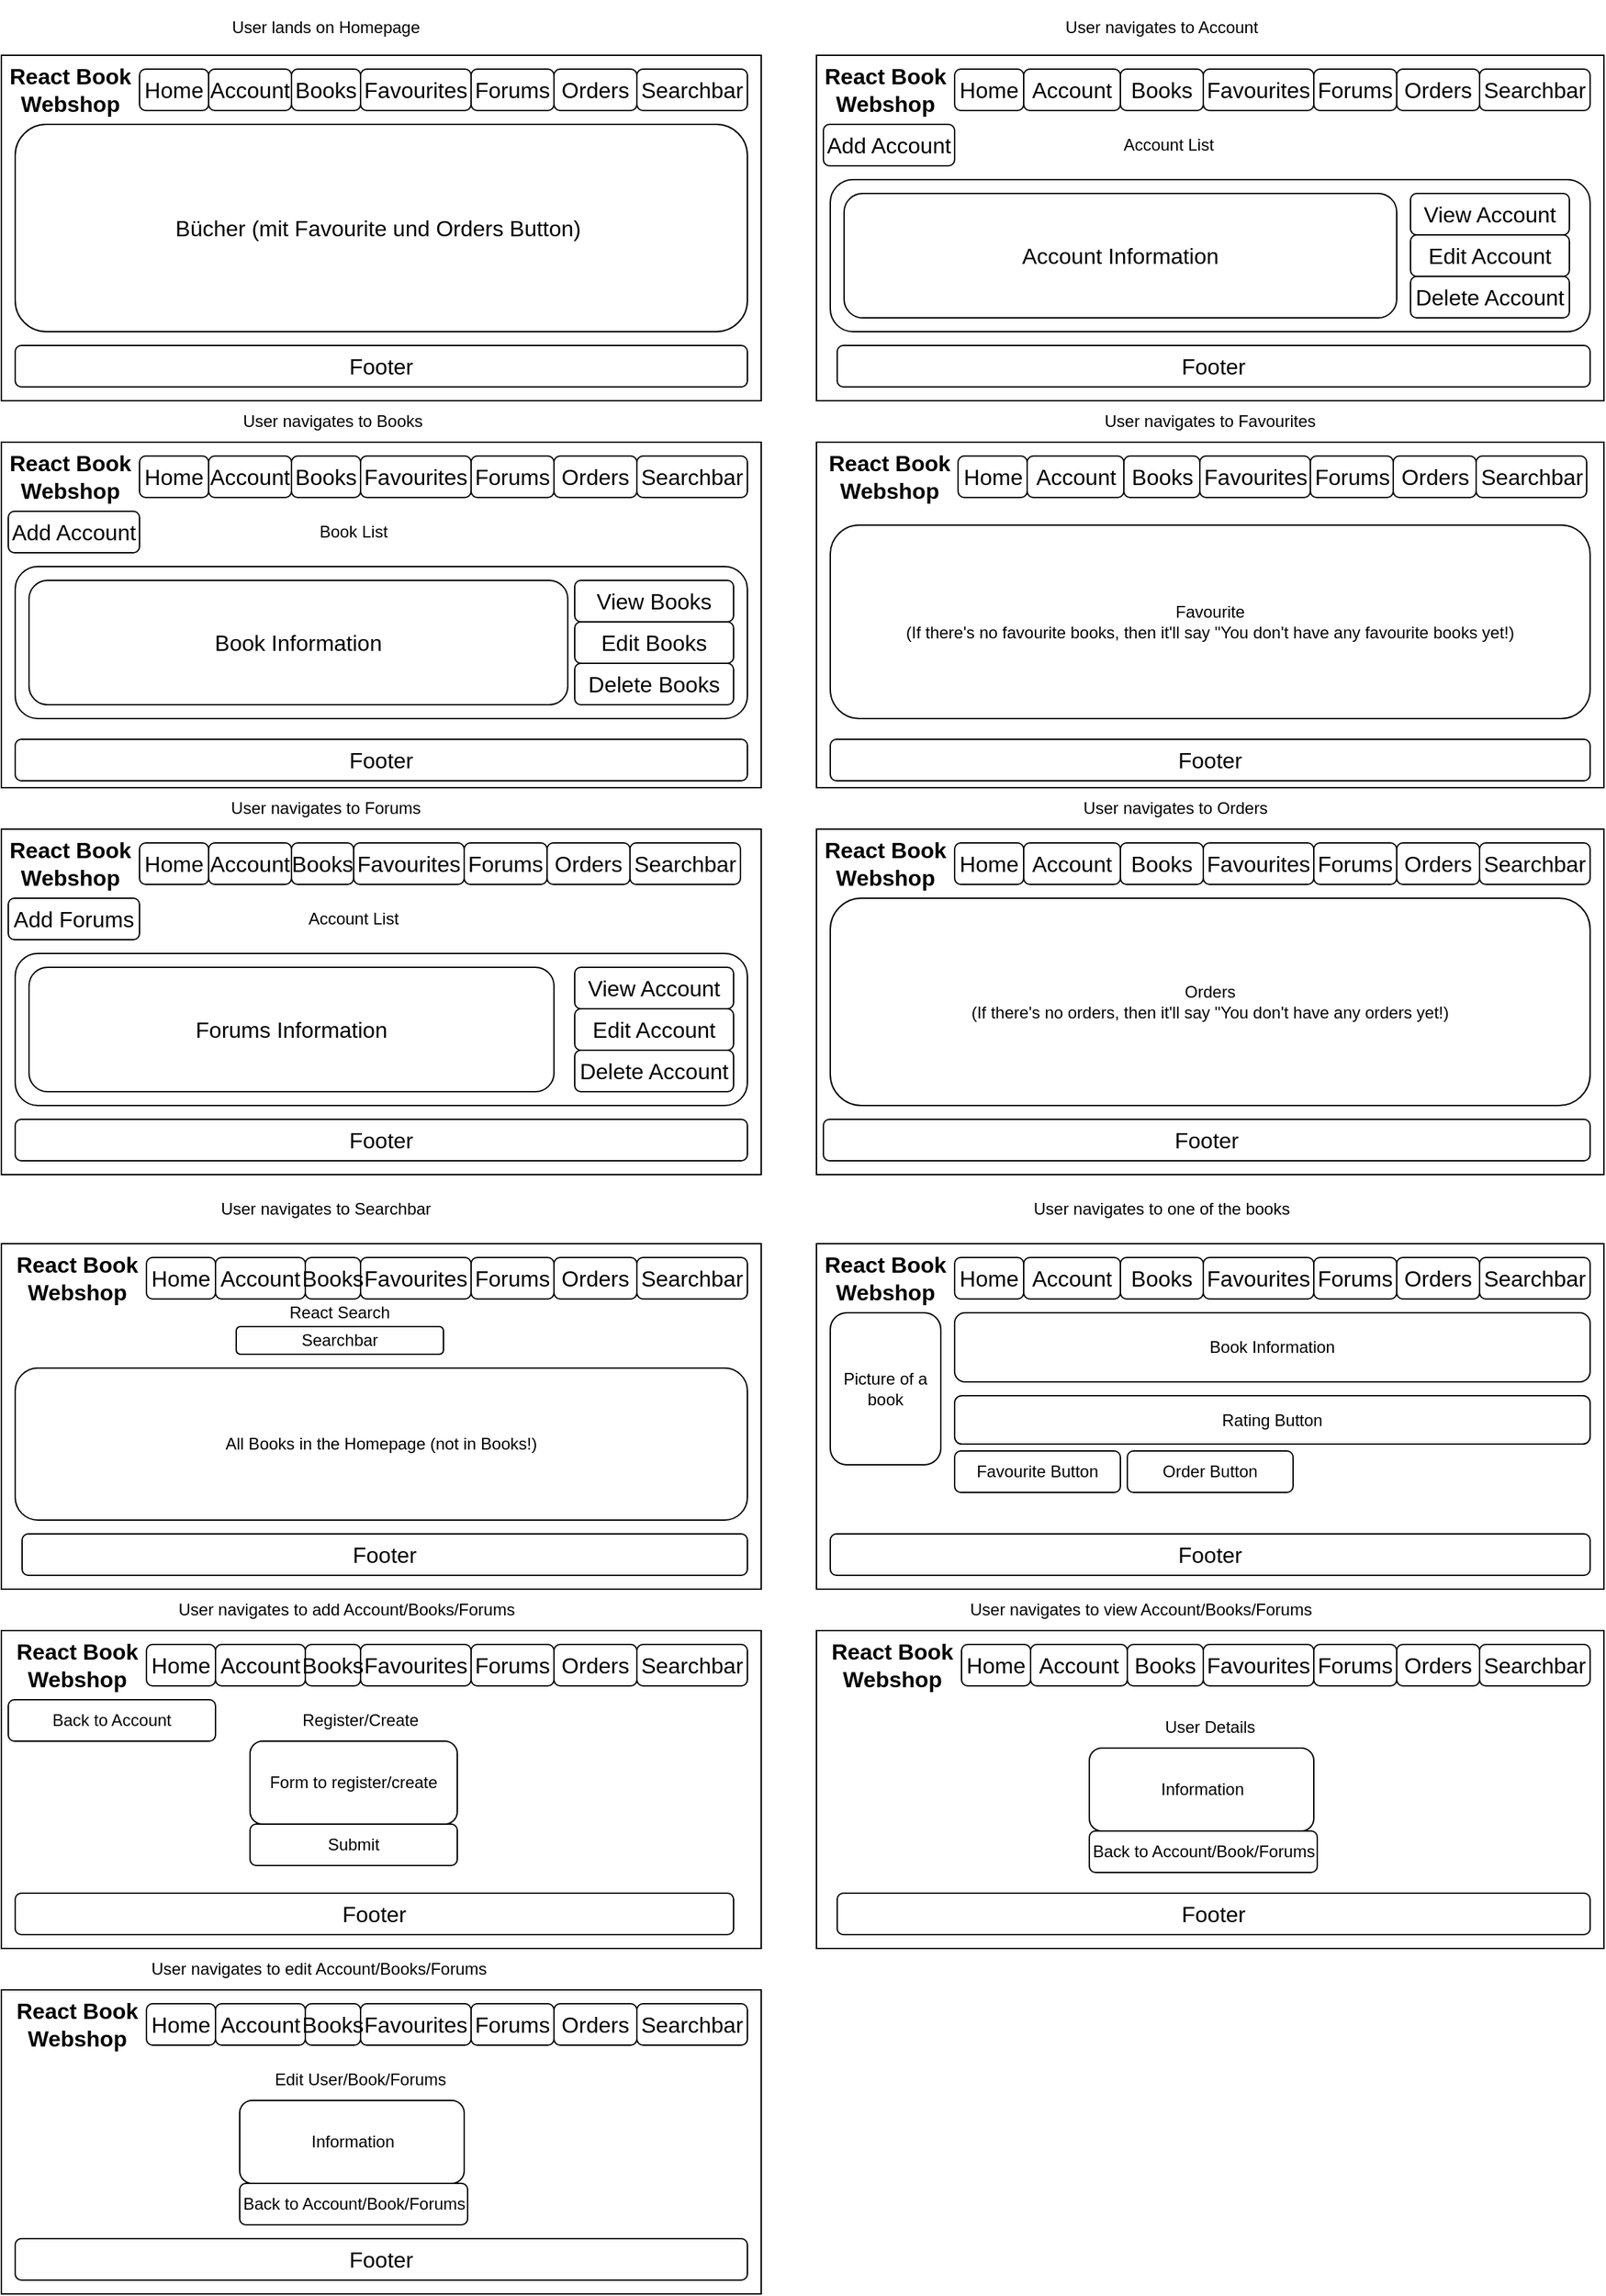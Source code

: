 <mxfile version="20.3.0" type="device"><diagram id="lNHhpuSlAF34muwr7A1F" name="Page-1"><mxGraphModel dx="1221" dy="764" grid="1" gridSize="10" guides="1" tooltips="1" connect="1" arrows="1" fold="1" page="1" pageScale="1" pageWidth="850" pageHeight="1100" math="0" shadow="0"><root><mxCell id="0"/><mxCell id="1" parent="0"/><mxCell id="LCGVCWos7qvtG7tU--il-2" value="" style="rounded=0;whiteSpace=wrap;html=1;" parent="1" vertex="1"><mxGeometry y="40" width="550" height="250" as="geometry"/></mxCell><mxCell id="LCGVCWos7qvtG7tU--il-3" value="&lt;b&gt;&lt;font style=&quot;font-size: 16px;&quot;&gt;React Book Webshop&lt;/font&gt;&lt;/b&gt;" style="text;html=1;strokeColor=none;fillColor=none;align=center;verticalAlign=middle;whiteSpace=wrap;rounded=0;" parent="1" vertex="1"><mxGeometry y="40" width="100" height="50" as="geometry"/></mxCell><mxCell id="LCGVCWos7qvtG7tU--il-8" value="Bücher (mit Favourite und Orders Button)&amp;nbsp;" style="rounded=1;whiteSpace=wrap;html=1;fontSize=16;" parent="1" vertex="1"><mxGeometry x="10" y="90" width="530" height="150" as="geometry"/></mxCell><mxCell id="LCGVCWos7qvtG7tU--il-15" value="User lands on Homepage" style="text;html=1;strokeColor=none;fillColor=none;align=center;verticalAlign=middle;whiteSpace=wrap;rounded=0;fontSize=12;" parent="1" vertex="1"><mxGeometry x="95" width="280" height="40" as="geometry"/></mxCell><mxCell id="LCGVCWos7qvtG7tU--il-16" value="User navigates to Account" style="text;html=1;strokeColor=none;fillColor=none;align=center;verticalAlign=middle;whiteSpace=wrap;rounded=0;fontSize=12;" parent="1" vertex="1"><mxGeometry x="700" y="5" width="280" height="30" as="geometry"/></mxCell><mxCell id="LCGVCWos7qvtG7tU--il-27" value="User navigates to Books" style="text;html=1;strokeColor=none;fillColor=none;align=center;verticalAlign=middle;whiteSpace=wrap;rounded=0;fontSize=12;" parent="1" vertex="1"><mxGeometry x="100" y="290" width="280" height="30" as="geometry"/></mxCell><mxCell id="LCGVCWos7qvtG7tU--il-35" value="User navigates to Forums" style="text;html=1;strokeColor=none;fillColor=none;align=center;verticalAlign=middle;whiteSpace=wrap;rounded=0;fontSize=12;" parent="1" vertex="1"><mxGeometry x="95" y="570" width="280" height="30" as="geometry"/></mxCell><mxCell id="LCGVCWos7qvtG7tU--il-38" value="User navigates to Favourites" style="text;html=1;strokeColor=none;fillColor=none;align=center;verticalAlign=middle;whiteSpace=wrap;rounded=0;fontSize=12;" parent="1" vertex="1"><mxGeometry x="735" y="290" width="280" height="30" as="geometry"/></mxCell><mxCell id="LCGVCWos7qvtG7tU--il-39" value="" style="rounded=0;whiteSpace=wrap;html=1;" parent="1" vertex="1"><mxGeometry x="590" y="320" width="570" height="250" as="geometry"/></mxCell><mxCell id="LCGVCWos7qvtG7tU--il-43" value="Favourite&lt;br&gt;(If there's no favourite books, then it'll say &quot;You don't have any favourite books yet!)" style="rounded=1;whiteSpace=wrap;html=1;fontSize=12;" parent="1" vertex="1"><mxGeometry x="600" y="380" width="550" height="140" as="geometry"/></mxCell><mxCell id="PqnTLAwApJCdfaEEUdwc-1" value="Home" style="rounded=1;whiteSpace=wrap;html=1;fontSize=16;" parent="1" vertex="1"><mxGeometry x="100" y="50" width="50" height="30" as="geometry"/></mxCell><mxCell id="PqnTLAwApJCdfaEEUdwc-2" value="Account" style="rounded=1;whiteSpace=wrap;html=1;fontSize=16;" parent="1" vertex="1"><mxGeometry x="150" y="50" width="60" height="30" as="geometry"/></mxCell><mxCell id="PqnTLAwApJCdfaEEUdwc-3" value="Favourites" style="rounded=1;whiteSpace=wrap;html=1;fontSize=16;" parent="1" vertex="1"><mxGeometry x="260" y="50" width="80" height="30" as="geometry"/></mxCell><mxCell id="PqnTLAwApJCdfaEEUdwc-5" value="Forums" style="rounded=1;whiteSpace=wrap;html=1;fontSize=16;" parent="1" vertex="1"><mxGeometry x="340" y="50" width="60" height="30" as="geometry"/></mxCell><mxCell id="PqnTLAwApJCdfaEEUdwc-6" value="Orders" style="rounded=1;whiteSpace=wrap;html=1;fontSize=16;" parent="1" vertex="1"><mxGeometry x="400" y="50" width="60" height="30" as="geometry"/></mxCell><mxCell id="PqnTLAwApJCdfaEEUdwc-7" value="Searchbar" style="rounded=1;whiteSpace=wrap;html=1;fontSize=16;" parent="1" vertex="1"><mxGeometry x="460" y="50" width="80" height="30" as="geometry"/></mxCell><mxCell id="PqnTLAwApJCdfaEEUdwc-9" value="" style="rounded=0;whiteSpace=wrap;html=1;" parent="1" vertex="1"><mxGeometry x="590" y="40" width="570" height="250" as="geometry"/></mxCell><mxCell id="PqnTLAwApJCdfaEEUdwc-10" value="&lt;b&gt;&lt;font style=&quot;font-size: 16px;&quot;&gt;React Book Webshop&lt;/font&gt;&lt;/b&gt;" style="text;html=1;strokeColor=none;fillColor=none;align=center;verticalAlign=middle;whiteSpace=wrap;rounded=0;" parent="1" vertex="1"><mxGeometry x="590" y="40" width="100" height="50" as="geometry"/></mxCell><mxCell id="PqnTLAwApJCdfaEEUdwc-11" value="Home" style="rounded=1;whiteSpace=wrap;html=1;fontSize=16;" parent="1" vertex="1"><mxGeometry x="690" y="50" width="50" height="30" as="geometry"/></mxCell><mxCell id="PqnTLAwApJCdfaEEUdwc-12" value="Account" style="rounded=1;whiteSpace=wrap;html=1;fontSize=16;" parent="1" vertex="1"><mxGeometry x="740" y="50" width="70" height="30" as="geometry"/></mxCell><mxCell id="PqnTLAwApJCdfaEEUdwc-13" value="Favourites" style="rounded=1;whiteSpace=wrap;html=1;fontSize=16;" parent="1" vertex="1"><mxGeometry x="870" y="50" width="80" height="30" as="geometry"/></mxCell><mxCell id="PqnTLAwApJCdfaEEUdwc-15" value="Forums" style="rounded=1;whiteSpace=wrap;html=1;fontSize=16;" parent="1" vertex="1"><mxGeometry x="950" y="50" width="60" height="30" as="geometry"/></mxCell><mxCell id="PqnTLAwApJCdfaEEUdwc-16" value="Orders" style="rounded=1;whiteSpace=wrap;html=1;fontSize=16;" parent="1" vertex="1"><mxGeometry x="1010" y="50" width="60" height="30" as="geometry"/></mxCell><mxCell id="PqnTLAwApJCdfaEEUdwc-17" value="Searchbar" style="rounded=1;whiteSpace=wrap;html=1;fontSize=16;" parent="1" vertex="1"><mxGeometry x="1070" y="50" width="80" height="30" as="geometry"/></mxCell><mxCell id="PqnTLAwApJCdfaEEUdwc-18" value="Add Account" style="rounded=1;whiteSpace=wrap;html=1;fontSize=16;" parent="1" vertex="1"><mxGeometry x="595" y="90" width="95" height="30" as="geometry"/></mxCell><mxCell id="PqnTLAwApJCdfaEEUdwc-19" value="" style="rounded=1;whiteSpace=wrap;html=1;fontSize=16;" parent="1" vertex="1"><mxGeometry x="600" y="130" width="550" height="110" as="geometry"/></mxCell><mxCell id="PqnTLAwApJCdfaEEUdwc-20" value="Account List" style="text;html=1;strokeColor=none;fillColor=none;align=center;verticalAlign=middle;whiteSpace=wrap;rounded=0;fontSize=12;" parent="1" vertex="1"><mxGeometry x="705" y="90" width="280" height="30" as="geometry"/></mxCell><mxCell id="PqnTLAwApJCdfaEEUdwc-21" value="View Account" style="rounded=1;whiteSpace=wrap;html=1;fontSize=16;" parent="1" vertex="1"><mxGeometry x="1020" y="140" width="115" height="30" as="geometry"/></mxCell><mxCell id="PqnTLAwApJCdfaEEUdwc-22" value="Edit Account" style="rounded=1;whiteSpace=wrap;html=1;fontSize=16;" parent="1" vertex="1"><mxGeometry x="1020" y="170" width="115" height="30" as="geometry"/></mxCell><mxCell id="PqnTLAwApJCdfaEEUdwc-23" value="Delete Account" style="rounded=1;whiteSpace=wrap;html=1;fontSize=16;" parent="1" vertex="1"><mxGeometry x="1020" y="200" width="115" height="30" as="geometry"/></mxCell><mxCell id="PqnTLAwApJCdfaEEUdwc-24" value="Account Information" style="rounded=1;whiteSpace=wrap;html=1;fontSize=16;" parent="1" vertex="1"><mxGeometry x="610" y="140" width="400" height="90" as="geometry"/></mxCell><mxCell id="PqnTLAwApJCdfaEEUdwc-25" value="" style="rounded=0;whiteSpace=wrap;html=1;" parent="1" vertex="1"><mxGeometry y="320" width="550" height="250" as="geometry"/></mxCell><mxCell id="PqnTLAwApJCdfaEEUdwc-26" value="&lt;b&gt;&lt;font style=&quot;font-size: 16px;&quot;&gt;React Book Webshop&lt;/font&gt;&lt;/b&gt;" style="text;html=1;strokeColor=none;fillColor=none;align=center;verticalAlign=middle;whiteSpace=wrap;rounded=0;" parent="1" vertex="1"><mxGeometry y="320" width="100" height="50" as="geometry"/></mxCell><mxCell id="PqnTLAwApJCdfaEEUdwc-27" value="Home" style="rounded=1;whiteSpace=wrap;html=1;fontSize=16;" parent="1" vertex="1"><mxGeometry x="100" y="330" width="50" height="30" as="geometry"/></mxCell><mxCell id="PqnTLAwApJCdfaEEUdwc-28" value="Account" style="rounded=1;whiteSpace=wrap;html=1;fontSize=16;" parent="1" vertex="1"><mxGeometry x="150" y="330" width="60" height="30" as="geometry"/></mxCell><mxCell id="PqnTLAwApJCdfaEEUdwc-29" value="Favourites" style="rounded=1;whiteSpace=wrap;html=1;fontSize=16;" parent="1" vertex="1"><mxGeometry x="260" y="330" width="80" height="30" as="geometry"/></mxCell><mxCell id="PqnTLAwApJCdfaEEUdwc-31" value="Forums" style="rounded=1;whiteSpace=wrap;html=1;fontSize=16;" parent="1" vertex="1"><mxGeometry x="340" y="330" width="60" height="30" as="geometry"/></mxCell><mxCell id="PqnTLAwApJCdfaEEUdwc-32" value="Orders" style="rounded=1;whiteSpace=wrap;html=1;fontSize=16;" parent="1" vertex="1"><mxGeometry x="400" y="330" width="60" height="30" as="geometry"/></mxCell><mxCell id="PqnTLAwApJCdfaEEUdwc-33" value="Searchbar" style="rounded=1;whiteSpace=wrap;html=1;fontSize=16;" parent="1" vertex="1"><mxGeometry x="460" y="330" width="80" height="30" as="geometry"/></mxCell><mxCell id="PqnTLAwApJCdfaEEUdwc-34" value="Add Account" style="rounded=1;whiteSpace=wrap;html=1;fontSize=16;" parent="1" vertex="1"><mxGeometry x="5" y="370" width="95" height="30" as="geometry"/></mxCell><mxCell id="PqnTLAwApJCdfaEEUdwc-35" value="" style="rounded=1;whiteSpace=wrap;html=1;fontSize=16;" parent="1" vertex="1"><mxGeometry x="10" y="410" width="530" height="110" as="geometry"/></mxCell><mxCell id="PqnTLAwApJCdfaEEUdwc-36" value="Book List" style="text;html=1;strokeColor=none;fillColor=none;align=center;verticalAlign=middle;whiteSpace=wrap;rounded=0;fontSize=12;" parent="1" vertex="1"><mxGeometry x="115" y="370" width="280" height="30" as="geometry"/></mxCell><mxCell id="PqnTLAwApJCdfaEEUdwc-37" value="View Books" style="rounded=1;whiteSpace=wrap;html=1;fontSize=16;" parent="1" vertex="1"><mxGeometry x="415" y="420" width="115" height="30" as="geometry"/></mxCell><mxCell id="PqnTLAwApJCdfaEEUdwc-38" value="Edit Books" style="rounded=1;whiteSpace=wrap;html=1;fontSize=16;" parent="1" vertex="1"><mxGeometry x="415" y="450" width="115" height="30" as="geometry"/></mxCell><mxCell id="PqnTLAwApJCdfaEEUdwc-39" value="Delete Books" style="rounded=1;whiteSpace=wrap;html=1;fontSize=16;" parent="1" vertex="1"><mxGeometry x="415" y="480" width="115" height="30" as="geometry"/></mxCell><mxCell id="PqnTLAwApJCdfaEEUdwc-40" value="Book Information" style="rounded=1;whiteSpace=wrap;html=1;fontSize=16;" parent="1" vertex="1"><mxGeometry x="20" y="420" width="390" height="90" as="geometry"/></mxCell><mxCell id="PqnTLAwApJCdfaEEUdwc-41" value="" style="rounded=0;whiteSpace=wrap;html=1;" parent="1" vertex="1"><mxGeometry y="600" width="550" height="250" as="geometry"/></mxCell><mxCell id="PqnTLAwApJCdfaEEUdwc-42" value="&lt;b&gt;&lt;font style=&quot;font-size: 16px;&quot;&gt;React Book Webshop&lt;/font&gt;&lt;/b&gt;" style="text;html=1;strokeColor=none;fillColor=none;align=center;verticalAlign=middle;whiteSpace=wrap;rounded=0;" parent="1" vertex="1"><mxGeometry y="600" width="100" height="50" as="geometry"/></mxCell><mxCell id="PqnTLAwApJCdfaEEUdwc-43" value="Home" style="rounded=1;whiteSpace=wrap;html=1;fontSize=16;" parent="1" vertex="1"><mxGeometry x="100" y="610" width="50" height="30" as="geometry"/></mxCell><mxCell id="PqnTLAwApJCdfaEEUdwc-44" value="Account" style="rounded=1;whiteSpace=wrap;html=1;fontSize=16;" parent="1" vertex="1"><mxGeometry x="150" y="610" width="60" height="30" as="geometry"/></mxCell><mxCell id="PqnTLAwApJCdfaEEUdwc-45" value="Favourites" style="rounded=1;whiteSpace=wrap;html=1;fontSize=16;" parent="1" vertex="1"><mxGeometry x="255" y="610" width="80" height="30" as="geometry"/></mxCell><mxCell id="PqnTLAwApJCdfaEEUdwc-47" value="Forums" style="rounded=1;whiteSpace=wrap;html=1;fontSize=16;" parent="1" vertex="1"><mxGeometry x="335" y="610" width="60" height="30" as="geometry"/></mxCell><mxCell id="PqnTLAwApJCdfaEEUdwc-48" value="Orders" style="rounded=1;whiteSpace=wrap;html=1;fontSize=16;" parent="1" vertex="1"><mxGeometry x="395" y="610" width="60" height="30" as="geometry"/></mxCell><mxCell id="PqnTLAwApJCdfaEEUdwc-49" value="Searchbar" style="rounded=1;whiteSpace=wrap;html=1;fontSize=16;" parent="1" vertex="1"><mxGeometry x="455" y="610" width="80" height="30" as="geometry"/></mxCell><mxCell id="PqnTLAwApJCdfaEEUdwc-50" value="Add Forums" style="rounded=1;whiteSpace=wrap;html=1;fontSize=16;" parent="1" vertex="1"><mxGeometry x="5" y="650" width="95" height="30" as="geometry"/></mxCell><mxCell id="PqnTLAwApJCdfaEEUdwc-51" value="" style="rounded=1;whiteSpace=wrap;html=1;fontSize=16;" parent="1" vertex="1"><mxGeometry x="10" y="690" width="530" height="110" as="geometry"/></mxCell><mxCell id="PqnTLAwApJCdfaEEUdwc-52" value="Account List" style="text;html=1;strokeColor=none;fillColor=none;align=center;verticalAlign=middle;whiteSpace=wrap;rounded=0;fontSize=12;" parent="1" vertex="1"><mxGeometry x="115" y="650" width="280" height="30" as="geometry"/></mxCell><mxCell id="PqnTLAwApJCdfaEEUdwc-53" value="View Account" style="rounded=1;whiteSpace=wrap;html=1;fontSize=16;" parent="1" vertex="1"><mxGeometry x="415" y="700" width="115" height="30" as="geometry"/></mxCell><mxCell id="PqnTLAwApJCdfaEEUdwc-54" value="Edit Account" style="rounded=1;whiteSpace=wrap;html=1;fontSize=16;" parent="1" vertex="1"><mxGeometry x="415" y="730" width="115" height="30" as="geometry"/></mxCell><mxCell id="PqnTLAwApJCdfaEEUdwc-55" value="Delete Account" style="rounded=1;whiteSpace=wrap;html=1;fontSize=16;" parent="1" vertex="1"><mxGeometry x="415" y="760" width="115" height="30" as="geometry"/></mxCell><mxCell id="PqnTLAwApJCdfaEEUdwc-56" value="Forums Information" style="rounded=1;whiteSpace=wrap;html=1;fontSize=16;" parent="1" vertex="1"><mxGeometry x="20" y="700" width="380" height="90" as="geometry"/></mxCell><mxCell id="PqnTLAwApJCdfaEEUdwc-57" value="User navigates to Orders" style="text;html=1;strokeColor=none;fillColor=none;align=center;verticalAlign=middle;whiteSpace=wrap;rounded=0;fontSize=12;" parent="1" vertex="1"><mxGeometry x="710" y="570" width="280" height="30" as="geometry"/></mxCell><mxCell id="PqnTLAwApJCdfaEEUdwc-60" value="" style="rounded=0;whiteSpace=wrap;html=1;" parent="1" vertex="1"><mxGeometry x="590" y="600" width="570" height="250" as="geometry"/></mxCell><mxCell id="PqnTLAwApJCdfaEEUdwc-61" value="Orders&lt;br&gt;(If there's no orders, then it'll say &quot;You don't have any orders yet!)" style="rounded=1;whiteSpace=wrap;html=1;fontSize=12;" parent="1" vertex="1"><mxGeometry x="600" y="650" width="550" height="150" as="geometry"/></mxCell><mxCell id="PqnTLAwApJCdfaEEUdwc-62" value="User navigates to Searchbar" style="text;html=1;strokeColor=none;fillColor=none;align=center;verticalAlign=middle;whiteSpace=wrap;rounded=0;fontSize=12;" parent="1" vertex="1"><mxGeometry x="95" y="860" width="280" height="30" as="geometry"/></mxCell><mxCell id="PqnTLAwApJCdfaEEUdwc-63" value="" style="rounded=0;whiteSpace=wrap;html=1;" parent="1" vertex="1"><mxGeometry y="900" width="550" height="250" as="geometry"/></mxCell><mxCell id="PqnTLAwApJCdfaEEUdwc-64" value="All Books in the Homepage (not in Books!)" style="rounded=1;whiteSpace=wrap;html=1;fontSize=12;" parent="1" vertex="1"><mxGeometry x="10" y="990" width="530" height="110" as="geometry"/></mxCell><mxCell id="PqnTLAwApJCdfaEEUdwc-65" value="React Search" style="text;html=1;strokeColor=none;fillColor=none;align=center;verticalAlign=middle;whiteSpace=wrap;rounded=0;fontSize=12;" parent="1" vertex="1"><mxGeometry x="105" y="940" width="280" height="20" as="geometry"/></mxCell><mxCell id="PqnTLAwApJCdfaEEUdwc-66" value="Searchbar" style="rounded=1;whiteSpace=wrap;html=1;fontSize=12;" parent="1" vertex="1"><mxGeometry x="170" y="960" width="150" height="20" as="geometry"/></mxCell><mxCell id="PqnTLAwApJCdfaEEUdwc-67" value="&lt;b&gt;&lt;font style=&quot;font-size: 16px;&quot;&gt;React Book Webshop&lt;/font&gt;&lt;/b&gt;" style="text;html=1;strokeColor=none;fillColor=none;align=center;verticalAlign=middle;whiteSpace=wrap;rounded=0;" parent="1" vertex="1"><mxGeometry x="592.5" y="320" width="100" height="50" as="geometry"/></mxCell><mxCell id="PqnTLAwApJCdfaEEUdwc-68" value="Home" style="rounded=1;whiteSpace=wrap;html=1;fontSize=16;" parent="1" vertex="1"><mxGeometry x="692.5" y="330" width="50" height="30" as="geometry"/></mxCell><mxCell id="PqnTLAwApJCdfaEEUdwc-69" value="Account" style="rounded=1;whiteSpace=wrap;html=1;fontSize=16;" parent="1" vertex="1"><mxGeometry x="742.5" y="330" width="70" height="30" as="geometry"/></mxCell><mxCell id="PqnTLAwApJCdfaEEUdwc-70" value="Favourites" style="rounded=1;whiteSpace=wrap;html=1;fontSize=16;" parent="1" vertex="1"><mxGeometry x="867.5" y="330" width="80" height="30" as="geometry"/></mxCell><mxCell id="PqnTLAwApJCdfaEEUdwc-71" value="Forums" style="rounded=1;whiteSpace=wrap;html=1;fontSize=16;" parent="1" vertex="1"><mxGeometry x="947.5" y="330" width="60" height="30" as="geometry"/></mxCell><mxCell id="PqnTLAwApJCdfaEEUdwc-72" value="Orders" style="rounded=1;whiteSpace=wrap;html=1;fontSize=16;" parent="1" vertex="1"><mxGeometry x="1007.5" y="330" width="60" height="30" as="geometry"/></mxCell><mxCell id="PqnTLAwApJCdfaEEUdwc-73" value="Searchbar" style="rounded=1;whiteSpace=wrap;html=1;fontSize=16;" parent="1" vertex="1"><mxGeometry x="1067.5" y="330" width="80" height="30" as="geometry"/></mxCell><mxCell id="PqnTLAwApJCdfaEEUdwc-74" value="&lt;b&gt;&lt;font style=&quot;font-size: 16px;&quot;&gt;React Book Webshop&lt;/font&gt;&lt;/b&gt;" style="text;html=1;strokeColor=none;fillColor=none;align=center;verticalAlign=middle;whiteSpace=wrap;rounded=0;" parent="1" vertex="1"><mxGeometry x="590" y="600" width="100" height="50" as="geometry"/></mxCell><mxCell id="PqnTLAwApJCdfaEEUdwc-75" value="Home" style="rounded=1;whiteSpace=wrap;html=1;fontSize=16;" parent="1" vertex="1"><mxGeometry x="690" y="610" width="50" height="30" as="geometry"/></mxCell><mxCell id="PqnTLAwApJCdfaEEUdwc-76" value="Account" style="rounded=1;whiteSpace=wrap;html=1;fontSize=16;" parent="1" vertex="1"><mxGeometry x="740" y="610" width="70" height="30" as="geometry"/></mxCell><mxCell id="PqnTLAwApJCdfaEEUdwc-77" value="Favourites" style="rounded=1;whiteSpace=wrap;html=1;fontSize=16;" parent="1" vertex="1"><mxGeometry x="870" y="610" width="80" height="30" as="geometry"/></mxCell><mxCell id="PqnTLAwApJCdfaEEUdwc-78" value="Forums" style="rounded=1;whiteSpace=wrap;html=1;fontSize=16;" parent="1" vertex="1"><mxGeometry x="950" y="610" width="60" height="30" as="geometry"/></mxCell><mxCell id="PqnTLAwApJCdfaEEUdwc-79" value="Orders" style="rounded=1;whiteSpace=wrap;html=1;fontSize=16;" parent="1" vertex="1"><mxGeometry x="1010" y="610" width="60" height="30" as="geometry"/></mxCell><mxCell id="PqnTLAwApJCdfaEEUdwc-80" value="Searchbar" style="rounded=1;whiteSpace=wrap;html=1;fontSize=16;" parent="1" vertex="1"><mxGeometry x="1070" y="610" width="80" height="30" as="geometry"/></mxCell><mxCell id="PqnTLAwApJCdfaEEUdwc-81" value="&lt;b&gt;&lt;font style=&quot;font-size: 16px;&quot;&gt;React Book Webshop&lt;/font&gt;&lt;/b&gt;" style="text;html=1;strokeColor=none;fillColor=none;align=center;verticalAlign=middle;whiteSpace=wrap;rounded=0;" parent="1" vertex="1"><mxGeometry x="5" y="900" width="100" height="50" as="geometry"/></mxCell><mxCell id="PqnTLAwApJCdfaEEUdwc-82" value="Home" style="rounded=1;whiteSpace=wrap;html=1;fontSize=16;" parent="1" vertex="1"><mxGeometry x="105" y="910" width="50" height="30" as="geometry"/></mxCell><mxCell id="PqnTLAwApJCdfaEEUdwc-83" value="Account" style="rounded=1;whiteSpace=wrap;html=1;fontSize=16;" parent="1" vertex="1"><mxGeometry x="155" y="910" width="65" height="30" as="geometry"/></mxCell><mxCell id="PqnTLAwApJCdfaEEUdwc-84" value="Favourites" style="rounded=1;whiteSpace=wrap;html=1;fontSize=16;" parent="1" vertex="1"><mxGeometry x="260" y="910" width="80" height="30" as="geometry"/></mxCell><mxCell id="PqnTLAwApJCdfaEEUdwc-85" value="Forums" style="rounded=1;whiteSpace=wrap;html=1;fontSize=16;" parent="1" vertex="1"><mxGeometry x="340" y="910" width="60" height="30" as="geometry"/></mxCell><mxCell id="PqnTLAwApJCdfaEEUdwc-86" value="Orders" style="rounded=1;whiteSpace=wrap;html=1;fontSize=16;" parent="1" vertex="1"><mxGeometry x="400" y="910" width="60" height="30" as="geometry"/></mxCell><mxCell id="PqnTLAwApJCdfaEEUdwc-87" value="Searchbar" style="rounded=1;whiteSpace=wrap;html=1;fontSize=16;" parent="1" vertex="1"><mxGeometry x="460" y="910" width="80" height="30" as="geometry"/></mxCell><mxCell id="PqnTLAwApJCdfaEEUdwc-88" value="User navigates to one of the books" style="text;html=1;strokeColor=none;fillColor=none;align=center;verticalAlign=middle;whiteSpace=wrap;rounded=0;fontSize=12;" parent="1" vertex="1"><mxGeometry x="700" y="860" width="280" height="30" as="geometry"/></mxCell><mxCell id="PqnTLAwApJCdfaEEUdwc-89" value="" style="rounded=0;whiteSpace=wrap;html=1;" parent="1" vertex="1"><mxGeometry x="590" y="900" width="570" height="250" as="geometry"/></mxCell><mxCell id="PqnTLAwApJCdfaEEUdwc-91" value="&lt;b&gt;&lt;font style=&quot;font-size: 16px;&quot;&gt;React Book Webshop&lt;/font&gt;&lt;/b&gt;" style="text;html=1;strokeColor=none;fillColor=none;align=center;verticalAlign=middle;whiteSpace=wrap;rounded=0;" parent="1" vertex="1"><mxGeometry x="590" y="900" width="100" height="50" as="geometry"/></mxCell><mxCell id="PqnTLAwApJCdfaEEUdwc-92" value="Home" style="rounded=1;whiteSpace=wrap;html=1;fontSize=16;" parent="1" vertex="1"><mxGeometry x="690" y="910" width="50" height="30" as="geometry"/></mxCell><mxCell id="PqnTLAwApJCdfaEEUdwc-93" value="Account" style="rounded=1;whiteSpace=wrap;html=1;fontSize=16;" parent="1" vertex="1"><mxGeometry x="740" y="910" width="70" height="30" as="geometry"/></mxCell><mxCell id="PqnTLAwApJCdfaEEUdwc-94" value="Favourites" style="rounded=1;whiteSpace=wrap;html=1;fontSize=16;" parent="1" vertex="1"><mxGeometry x="870" y="910" width="80" height="30" as="geometry"/></mxCell><mxCell id="PqnTLAwApJCdfaEEUdwc-95" value="Forums" style="rounded=1;whiteSpace=wrap;html=1;fontSize=16;" parent="1" vertex="1"><mxGeometry x="950" y="910" width="60" height="30" as="geometry"/></mxCell><mxCell id="PqnTLAwApJCdfaEEUdwc-96" value="Orders" style="rounded=1;whiteSpace=wrap;html=1;fontSize=16;" parent="1" vertex="1"><mxGeometry x="1010" y="910" width="60" height="30" as="geometry"/></mxCell><mxCell id="PqnTLAwApJCdfaEEUdwc-97" value="Searchbar" style="rounded=1;whiteSpace=wrap;html=1;fontSize=16;" parent="1" vertex="1"><mxGeometry x="1070" y="910" width="80" height="30" as="geometry"/></mxCell><mxCell id="PqnTLAwApJCdfaEEUdwc-98" value="Picture of a book" style="rounded=1;whiteSpace=wrap;html=1;fontSize=12;" parent="1" vertex="1"><mxGeometry x="600" y="950" width="80" height="110" as="geometry"/></mxCell><mxCell id="PqnTLAwApJCdfaEEUdwc-99" value="Book Information" style="rounded=1;whiteSpace=wrap;html=1;fontSize=12;" parent="1" vertex="1"><mxGeometry x="690" y="950" width="460" height="50" as="geometry"/></mxCell><mxCell id="PqnTLAwApJCdfaEEUdwc-100" value="Rating Button" style="rounded=1;whiteSpace=wrap;html=1;fontSize=12;" parent="1" vertex="1"><mxGeometry x="690" y="1010" width="460" height="35" as="geometry"/></mxCell><mxCell id="PqnTLAwApJCdfaEEUdwc-101" value="Favourite Button" style="rounded=1;whiteSpace=wrap;html=1;fontSize=12;" parent="1" vertex="1"><mxGeometry x="690" y="1050" width="120" height="30" as="geometry"/></mxCell><mxCell id="PqnTLAwApJCdfaEEUdwc-102" value="Order Button" style="rounded=1;whiteSpace=wrap;html=1;fontSize=12;" parent="1" vertex="1"><mxGeometry x="815" y="1050" width="120" height="30" as="geometry"/></mxCell><mxCell id="PqnTLAwApJCdfaEEUdwc-103" value="User navigates to add Account/Books/Forums" style="text;html=1;strokeColor=none;fillColor=none;align=center;verticalAlign=middle;whiteSpace=wrap;rounded=0;fontSize=12;" parent="1" vertex="1"><mxGeometry x="110" y="1150" width="280" height="30" as="geometry"/></mxCell><mxCell id="PqnTLAwApJCdfaEEUdwc-104" value="" style="rounded=0;whiteSpace=wrap;html=1;" parent="1" vertex="1"><mxGeometry y="1180" width="550" height="230" as="geometry"/></mxCell><mxCell id="PqnTLAwApJCdfaEEUdwc-106" value="Register/Create" style="text;html=1;strokeColor=none;fillColor=none;align=center;verticalAlign=middle;whiteSpace=wrap;rounded=0;fontSize=12;" parent="1" vertex="1"><mxGeometry x="120" y="1230" width="280" height="30" as="geometry"/></mxCell><mxCell id="PqnTLAwApJCdfaEEUdwc-107" value="Form to register/create" style="rounded=1;whiteSpace=wrap;html=1;fontSize=12;" parent="1" vertex="1"><mxGeometry x="180" y="1260" width="150" height="60" as="geometry"/></mxCell><mxCell id="PqnTLAwApJCdfaEEUdwc-108" value="&lt;b&gt;&lt;font style=&quot;font-size: 16px;&quot;&gt;React Book Webshop&lt;/font&gt;&lt;/b&gt;" style="text;html=1;strokeColor=none;fillColor=none;align=center;verticalAlign=middle;whiteSpace=wrap;rounded=0;" parent="1" vertex="1"><mxGeometry x="5" y="1180" width="100" height="50" as="geometry"/></mxCell><mxCell id="PqnTLAwApJCdfaEEUdwc-109" value="Home" style="rounded=1;whiteSpace=wrap;html=1;fontSize=16;" parent="1" vertex="1"><mxGeometry x="105" y="1190" width="50" height="30" as="geometry"/></mxCell><mxCell id="PqnTLAwApJCdfaEEUdwc-110" value="Account" style="rounded=1;whiteSpace=wrap;html=1;fontSize=16;" parent="1" vertex="1"><mxGeometry x="155" y="1190" width="65" height="30" as="geometry"/></mxCell><mxCell id="PqnTLAwApJCdfaEEUdwc-111" value="Favourites" style="rounded=1;whiteSpace=wrap;html=1;fontSize=16;" parent="1" vertex="1"><mxGeometry x="260" y="1190" width="80" height="30" as="geometry"/></mxCell><mxCell id="PqnTLAwApJCdfaEEUdwc-112" value="Forums" style="rounded=1;whiteSpace=wrap;html=1;fontSize=16;" parent="1" vertex="1"><mxGeometry x="340" y="1190" width="60" height="30" as="geometry"/></mxCell><mxCell id="PqnTLAwApJCdfaEEUdwc-113" value="Orders" style="rounded=1;whiteSpace=wrap;html=1;fontSize=16;" parent="1" vertex="1"><mxGeometry x="400" y="1190" width="60" height="30" as="geometry"/></mxCell><mxCell id="PqnTLAwApJCdfaEEUdwc-114" value="Searchbar" style="rounded=1;whiteSpace=wrap;html=1;fontSize=16;" parent="1" vertex="1"><mxGeometry x="460" y="1190" width="80" height="30" as="geometry"/></mxCell><mxCell id="PqnTLAwApJCdfaEEUdwc-115" value="Submit" style="rounded=1;whiteSpace=wrap;html=1;fontSize=12;" parent="1" vertex="1"><mxGeometry x="180" y="1320" width="150" height="30" as="geometry"/></mxCell><mxCell id="PqnTLAwApJCdfaEEUdwc-116" value="User navigates to view Account/Books/Forums" style="text;html=1;strokeColor=none;fillColor=none;align=center;verticalAlign=middle;whiteSpace=wrap;rounded=0;fontSize=12;" parent="1" vertex="1"><mxGeometry x="685" y="1150" width="280" height="30" as="geometry"/></mxCell><mxCell id="PqnTLAwApJCdfaEEUdwc-117" value="" style="rounded=0;whiteSpace=wrap;html=1;" parent="1" vertex="1"><mxGeometry x="590" y="1180" width="570" height="230" as="geometry"/></mxCell><mxCell id="PqnTLAwApJCdfaEEUdwc-118" value="User Details" style="text;html=1;strokeColor=none;fillColor=none;align=center;verticalAlign=middle;whiteSpace=wrap;rounded=0;fontSize=12;" parent="1" vertex="1"><mxGeometry x="735" y="1235" width="280" height="30" as="geometry"/></mxCell><mxCell id="PqnTLAwApJCdfaEEUdwc-119" value="Information" style="rounded=1;whiteSpace=wrap;html=1;fontSize=12;" parent="1" vertex="1"><mxGeometry x="787.5" y="1265" width="162.5" height="60" as="geometry"/></mxCell><mxCell id="PqnTLAwApJCdfaEEUdwc-120" value="&lt;b&gt;&lt;font style=&quot;font-size: 16px;&quot;&gt;React Book Webshop&lt;/font&gt;&lt;/b&gt;" style="text;html=1;strokeColor=none;fillColor=none;align=center;verticalAlign=middle;whiteSpace=wrap;rounded=0;" parent="1" vertex="1"><mxGeometry x="595" y="1180" width="100" height="50" as="geometry"/></mxCell><mxCell id="PqnTLAwApJCdfaEEUdwc-121" value="Home" style="rounded=1;whiteSpace=wrap;html=1;fontSize=16;" parent="1" vertex="1"><mxGeometry x="695" y="1190" width="50" height="30" as="geometry"/></mxCell><mxCell id="PqnTLAwApJCdfaEEUdwc-122" value="Account" style="rounded=1;whiteSpace=wrap;html=1;fontSize=16;" parent="1" vertex="1"><mxGeometry x="745" y="1190" width="70" height="30" as="geometry"/></mxCell><mxCell id="PqnTLAwApJCdfaEEUdwc-123" value="Favourites" style="rounded=1;whiteSpace=wrap;html=1;fontSize=16;" parent="1" vertex="1"><mxGeometry x="870" y="1190" width="80" height="30" as="geometry"/></mxCell><mxCell id="PqnTLAwApJCdfaEEUdwc-124" value="Forums" style="rounded=1;whiteSpace=wrap;html=1;fontSize=16;" parent="1" vertex="1"><mxGeometry x="950" y="1190" width="60" height="30" as="geometry"/></mxCell><mxCell id="PqnTLAwApJCdfaEEUdwc-125" value="Orders" style="rounded=1;whiteSpace=wrap;html=1;fontSize=16;" parent="1" vertex="1"><mxGeometry x="1010" y="1190" width="60" height="30" as="geometry"/></mxCell><mxCell id="PqnTLAwApJCdfaEEUdwc-126" value="Searchbar" style="rounded=1;whiteSpace=wrap;html=1;fontSize=16;" parent="1" vertex="1"><mxGeometry x="1070" y="1190" width="80" height="30" as="geometry"/></mxCell><mxCell id="PqnTLAwApJCdfaEEUdwc-127" value="Back to Account/Book/Forums" style="rounded=1;whiteSpace=wrap;html=1;fontSize=12;" parent="1" vertex="1"><mxGeometry x="787.5" y="1325" width="165" height="30" as="geometry"/></mxCell><mxCell id="PqnTLAwApJCdfaEEUdwc-128" value="Back to Account" style="rounded=1;whiteSpace=wrap;html=1;fontSize=12;" parent="1" vertex="1"><mxGeometry x="5" y="1230" width="150" height="30" as="geometry"/></mxCell><mxCell id="PqnTLAwApJCdfaEEUdwc-130" value="User navigates to edit Account/Books/Forums" style="text;html=1;strokeColor=none;fillColor=none;align=center;verticalAlign=middle;whiteSpace=wrap;rounded=0;fontSize=12;" parent="1" vertex="1"><mxGeometry x="90" y="1410" width="280" height="30" as="geometry"/></mxCell><mxCell id="PqnTLAwApJCdfaEEUdwc-164" value="" style="rounded=0;whiteSpace=wrap;html=1;" parent="1" vertex="1"><mxGeometry y="1440" width="550" height="220" as="geometry"/></mxCell><mxCell id="PqnTLAwApJCdfaEEUdwc-165" value="Edit User/Book/Forums" style="text;html=1;strokeColor=none;fillColor=none;align=center;verticalAlign=middle;whiteSpace=wrap;rounded=0;fontSize=12;" parent="1" vertex="1"><mxGeometry x="120" y="1490" width="280" height="30" as="geometry"/></mxCell><mxCell id="PqnTLAwApJCdfaEEUdwc-166" value="Information" style="rounded=1;whiteSpace=wrap;html=1;fontSize=12;" parent="1" vertex="1"><mxGeometry x="172.5" y="1520" width="162.5" height="60" as="geometry"/></mxCell><mxCell id="PqnTLAwApJCdfaEEUdwc-167" value="&lt;b&gt;&lt;font style=&quot;font-size: 16px;&quot;&gt;React Book Webshop&lt;/font&gt;&lt;/b&gt;" style="text;html=1;strokeColor=none;fillColor=none;align=center;verticalAlign=middle;whiteSpace=wrap;rounded=0;" parent="1" vertex="1"><mxGeometry x="5" y="1440" width="100" height="50" as="geometry"/></mxCell><mxCell id="PqnTLAwApJCdfaEEUdwc-168" value="Home" style="rounded=1;whiteSpace=wrap;html=1;fontSize=16;" parent="1" vertex="1"><mxGeometry x="105" y="1450" width="50" height="30" as="geometry"/></mxCell><mxCell id="PqnTLAwApJCdfaEEUdwc-169" value="Account" style="rounded=1;whiteSpace=wrap;html=1;fontSize=16;" parent="1" vertex="1"><mxGeometry x="155" y="1450" width="65" height="30" as="geometry"/></mxCell><mxCell id="PqnTLAwApJCdfaEEUdwc-170" value="Favourites" style="rounded=1;whiteSpace=wrap;html=1;fontSize=16;" parent="1" vertex="1"><mxGeometry x="260" y="1450" width="80" height="30" as="geometry"/></mxCell><mxCell id="PqnTLAwApJCdfaEEUdwc-171" value="Forums" style="rounded=1;whiteSpace=wrap;html=1;fontSize=16;" parent="1" vertex="1"><mxGeometry x="340" y="1450" width="60" height="30" as="geometry"/></mxCell><mxCell id="PqnTLAwApJCdfaEEUdwc-172" value="Orders" style="rounded=1;whiteSpace=wrap;html=1;fontSize=16;" parent="1" vertex="1"><mxGeometry x="400" y="1450" width="60" height="30" as="geometry"/></mxCell><mxCell id="PqnTLAwApJCdfaEEUdwc-173" value="Searchbar" style="rounded=1;whiteSpace=wrap;html=1;fontSize=16;" parent="1" vertex="1"><mxGeometry x="460" y="1450" width="80" height="30" as="geometry"/></mxCell><mxCell id="PqnTLAwApJCdfaEEUdwc-174" value="Back to Account/Book/Forums" style="rounded=1;whiteSpace=wrap;html=1;fontSize=12;" parent="1" vertex="1"><mxGeometry x="172.5" y="1580" width="165" height="30" as="geometry"/></mxCell><mxCell id="PqnTLAwApJCdfaEEUdwc-175" value="Footer" style="rounded=1;whiteSpace=wrap;html=1;fontSize=16;" parent="1" vertex="1"><mxGeometry x="10" y="250" width="530" height="30" as="geometry"/></mxCell><mxCell id="PqnTLAwApJCdfaEEUdwc-177" value="Footer" style="rounded=1;whiteSpace=wrap;html=1;fontSize=16;" parent="1" vertex="1"><mxGeometry x="605" y="250" width="545" height="30" as="geometry"/></mxCell><mxCell id="PqnTLAwApJCdfaEEUdwc-178" value="Footer" style="rounded=1;whiteSpace=wrap;html=1;fontSize=16;" parent="1" vertex="1"><mxGeometry x="10" y="535" width="530" height="30" as="geometry"/></mxCell><mxCell id="PqnTLAwApJCdfaEEUdwc-179" value="Footer" style="rounded=1;whiteSpace=wrap;html=1;fontSize=16;" parent="1" vertex="1"><mxGeometry x="600" y="535" width="550" height="30" as="geometry"/></mxCell><mxCell id="PqnTLAwApJCdfaEEUdwc-180" value="Footer" style="rounded=1;whiteSpace=wrap;html=1;fontSize=16;" parent="1" vertex="1"><mxGeometry x="10" y="810" width="530" height="30" as="geometry"/></mxCell><mxCell id="PqnTLAwApJCdfaEEUdwc-181" value="Footer" style="rounded=1;whiteSpace=wrap;html=1;fontSize=16;" parent="1" vertex="1"><mxGeometry x="595" y="810" width="555" height="30" as="geometry"/></mxCell><mxCell id="PqnTLAwApJCdfaEEUdwc-182" value="Footer" style="rounded=1;whiteSpace=wrap;html=1;fontSize=16;" parent="1" vertex="1"><mxGeometry x="15" y="1110" width="525" height="30" as="geometry"/></mxCell><mxCell id="PqnTLAwApJCdfaEEUdwc-183" value="Footer" style="rounded=1;whiteSpace=wrap;html=1;fontSize=16;" parent="1" vertex="1"><mxGeometry x="600" y="1110" width="550" height="30" as="geometry"/></mxCell><mxCell id="PqnTLAwApJCdfaEEUdwc-184" value="Footer" style="rounded=1;whiteSpace=wrap;html=1;fontSize=16;" parent="1" vertex="1"><mxGeometry x="10" y="1370" width="520" height="30" as="geometry"/></mxCell><mxCell id="PqnTLAwApJCdfaEEUdwc-185" value="Footer" style="rounded=1;whiteSpace=wrap;html=1;fontSize=16;" parent="1" vertex="1"><mxGeometry x="605" y="1370" width="545" height="30" as="geometry"/></mxCell><mxCell id="PqnTLAwApJCdfaEEUdwc-186" value="Footer" style="rounded=1;whiteSpace=wrap;html=1;fontSize=16;" parent="1" vertex="1"><mxGeometry x="10" y="1620" width="530" height="30" as="geometry"/></mxCell><mxCell id="_7zeyW38JWBOP1z1WVh_-1" value="Books" style="rounded=1;whiteSpace=wrap;html=1;fontSize=16;" vertex="1" parent="1"><mxGeometry x="810" y="50" width="60" height="30" as="geometry"/></mxCell><mxCell id="_7zeyW38JWBOP1z1WVh_-4" value="Books" style="rounded=1;whiteSpace=wrap;html=1;fontSize=16;" vertex="1" parent="1"><mxGeometry x="210" y="50" width="50" height="30" as="geometry"/></mxCell><mxCell id="_7zeyW38JWBOP1z1WVh_-5" value="Books" style="rounded=1;whiteSpace=wrap;html=1;fontSize=16;" vertex="1" parent="1"><mxGeometry x="812.5" y="330" width="55" height="30" as="geometry"/></mxCell><mxCell id="_7zeyW38JWBOP1z1WVh_-6" value="Books" style="rounded=1;whiteSpace=wrap;html=1;fontSize=16;" vertex="1" parent="1"><mxGeometry x="810" y="610" width="60" height="30" as="geometry"/></mxCell><mxCell id="_7zeyW38JWBOP1z1WVh_-7" value="Books" style="rounded=1;whiteSpace=wrap;html=1;fontSize=16;" vertex="1" parent="1"><mxGeometry x="810" y="910" width="60" height="30" as="geometry"/></mxCell><mxCell id="_7zeyW38JWBOP1z1WVh_-11" value="Books" style="rounded=1;whiteSpace=wrap;html=1;fontSize=16;" vertex="1" parent="1"><mxGeometry x="815" y="1190" width="55" height="30" as="geometry"/></mxCell><mxCell id="_7zeyW38JWBOP1z1WVh_-12" value="Books" style="rounded=1;whiteSpace=wrap;html=1;fontSize=16;" vertex="1" parent="1"><mxGeometry x="210" y="330" width="50" height="30" as="geometry"/></mxCell><mxCell id="_7zeyW38JWBOP1z1WVh_-13" value="Books" style="rounded=1;whiteSpace=wrap;html=1;fontSize=16;" vertex="1" parent="1"><mxGeometry x="210" y="610" width="45" height="30" as="geometry"/></mxCell><mxCell id="_7zeyW38JWBOP1z1WVh_-14" value="Books" style="rounded=1;whiteSpace=wrap;html=1;fontSize=16;" vertex="1" parent="1"><mxGeometry x="220" y="910" width="40" height="30" as="geometry"/></mxCell><mxCell id="_7zeyW38JWBOP1z1WVh_-15" value="Books" style="rounded=1;whiteSpace=wrap;html=1;fontSize=16;" vertex="1" parent="1"><mxGeometry x="220" y="1190" width="40" height="30" as="geometry"/></mxCell><mxCell id="_7zeyW38JWBOP1z1WVh_-16" value="Books" style="rounded=1;whiteSpace=wrap;html=1;fontSize=16;" vertex="1" parent="1"><mxGeometry x="220" y="1450" width="40" height="30" as="geometry"/></mxCell></root></mxGraphModel></diagram></mxfile>